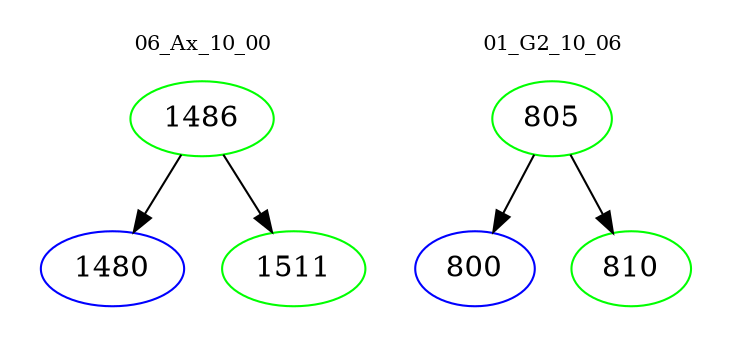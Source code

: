 digraph{
subgraph cluster_0 {
color = white
label = "06_Ax_10_00";
fontsize=10;
T0_1486 [label="1486", color="green"]
T0_1486 -> T0_1480 [color="black"]
T0_1480 [label="1480", color="blue"]
T0_1486 -> T0_1511 [color="black"]
T0_1511 [label="1511", color="green"]
}
subgraph cluster_1 {
color = white
label = "01_G2_10_06";
fontsize=10;
T1_805 [label="805", color="green"]
T1_805 -> T1_800 [color="black"]
T1_800 [label="800", color="blue"]
T1_805 -> T1_810 [color="black"]
T1_810 [label="810", color="green"]
}
}

